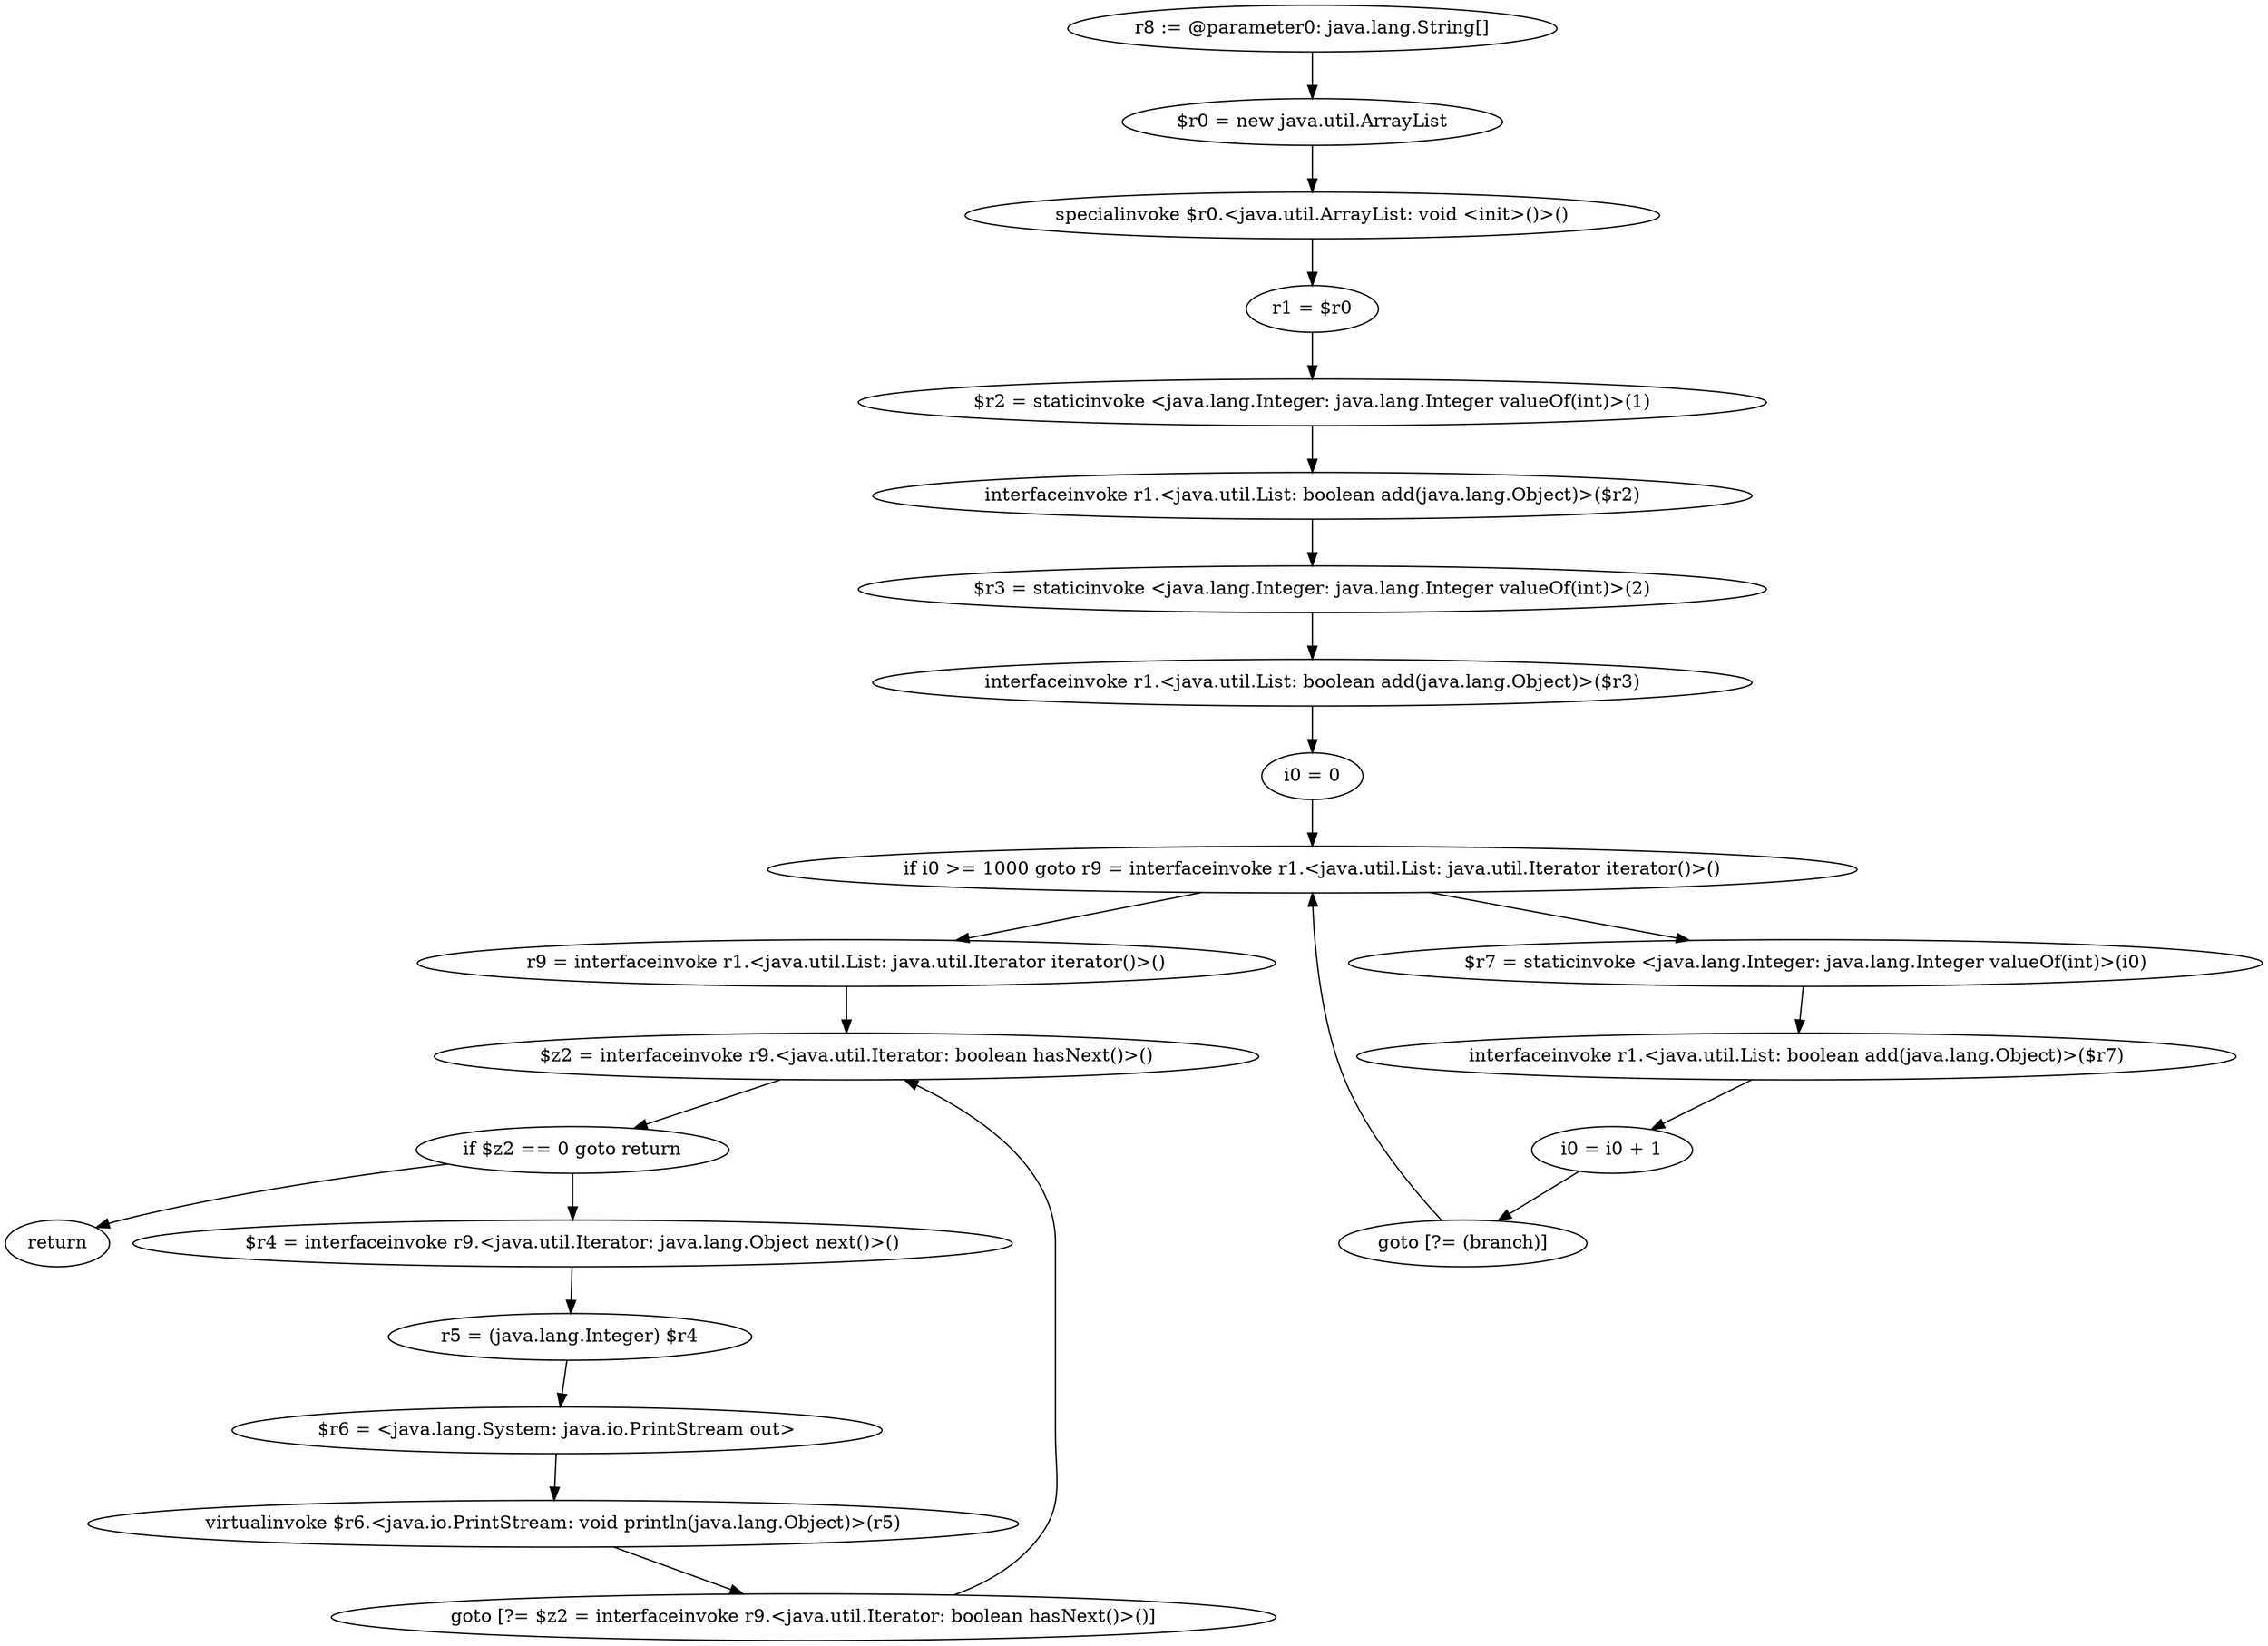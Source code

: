 digraph "unitGraph" {
    "r8 := @parameter0: java.lang.String[]"
    "$r0 = new java.util.ArrayList"
    "specialinvoke $r0.<java.util.ArrayList: void <init>()>()"
    "r1 = $r0"
    "$r2 = staticinvoke <java.lang.Integer: java.lang.Integer valueOf(int)>(1)"
    "interfaceinvoke r1.<java.util.List: boolean add(java.lang.Object)>($r2)"
    "$r3 = staticinvoke <java.lang.Integer: java.lang.Integer valueOf(int)>(2)"
    "interfaceinvoke r1.<java.util.List: boolean add(java.lang.Object)>($r3)"
    "i0 = 0"
    "if i0 >= 1000 goto r9 = interfaceinvoke r1.<java.util.List: java.util.Iterator iterator()>()"
    "$r7 = staticinvoke <java.lang.Integer: java.lang.Integer valueOf(int)>(i0)"
    "interfaceinvoke r1.<java.util.List: boolean add(java.lang.Object)>($r7)"
    "i0 = i0 + 1"
    "goto [?= (branch)]"
    "r9 = interfaceinvoke r1.<java.util.List: java.util.Iterator iterator()>()"
    "$z2 = interfaceinvoke r9.<java.util.Iterator: boolean hasNext()>()"
    "if $z2 == 0 goto return"
    "$r4 = interfaceinvoke r9.<java.util.Iterator: java.lang.Object next()>()"
    "r5 = (java.lang.Integer) $r4"
    "$r6 = <java.lang.System: java.io.PrintStream out>"
    "virtualinvoke $r6.<java.io.PrintStream: void println(java.lang.Object)>(r5)"
    "goto [?= $z2 = interfaceinvoke r9.<java.util.Iterator: boolean hasNext()>()]"
    "return"
    "r8 := @parameter0: java.lang.String[]"->"$r0 = new java.util.ArrayList";
    "$r0 = new java.util.ArrayList"->"specialinvoke $r0.<java.util.ArrayList: void <init>()>()";
    "specialinvoke $r0.<java.util.ArrayList: void <init>()>()"->"r1 = $r0";
    "r1 = $r0"->"$r2 = staticinvoke <java.lang.Integer: java.lang.Integer valueOf(int)>(1)";
    "$r2 = staticinvoke <java.lang.Integer: java.lang.Integer valueOf(int)>(1)"->"interfaceinvoke r1.<java.util.List: boolean add(java.lang.Object)>($r2)";
    "interfaceinvoke r1.<java.util.List: boolean add(java.lang.Object)>($r2)"->"$r3 = staticinvoke <java.lang.Integer: java.lang.Integer valueOf(int)>(2)";
    "$r3 = staticinvoke <java.lang.Integer: java.lang.Integer valueOf(int)>(2)"->"interfaceinvoke r1.<java.util.List: boolean add(java.lang.Object)>($r3)";
    "interfaceinvoke r1.<java.util.List: boolean add(java.lang.Object)>($r3)"->"i0 = 0";
    "i0 = 0"->"if i0 >= 1000 goto r9 = interfaceinvoke r1.<java.util.List: java.util.Iterator iterator()>()";
    "if i0 >= 1000 goto r9 = interfaceinvoke r1.<java.util.List: java.util.Iterator iterator()>()"->"$r7 = staticinvoke <java.lang.Integer: java.lang.Integer valueOf(int)>(i0)";
    "if i0 >= 1000 goto r9 = interfaceinvoke r1.<java.util.List: java.util.Iterator iterator()>()"->"r9 = interfaceinvoke r1.<java.util.List: java.util.Iterator iterator()>()";
    "$r7 = staticinvoke <java.lang.Integer: java.lang.Integer valueOf(int)>(i0)"->"interfaceinvoke r1.<java.util.List: boolean add(java.lang.Object)>($r7)";
    "interfaceinvoke r1.<java.util.List: boolean add(java.lang.Object)>($r7)"->"i0 = i0 + 1";
    "i0 = i0 + 1"->"goto [?= (branch)]";
    "goto [?= (branch)]"->"if i0 >= 1000 goto r9 = interfaceinvoke r1.<java.util.List: java.util.Iterator iterator()>()";
    "r9 = interfaceinvoke r1.<java.util.List: java.util.Iterator iterator()>()"->"$z2 = interfaceinvoke r9.<java.util.Iterator: boolean hasNext()>()";
    "$z2 = interfaceinvoke r9.<java.util.Iterator: boolean hasNext()>()"->"if $z2 == 0 goto return";
    "if $z2 == 0 goto return"->"$r4 = interfaceinvoke r9.<java.util.Iterator: java.lang.Object next()>()";
    "if $z2 == 0 goto return"->"return";
    "$r4 = interfaceinvoke r9.<java.util.Iterator: java.lang.Object next()>()"->"r5 = (java.lang.Integer) $r4";
    "r5 = (java.lang.Integer) $r4"->"$r6 = <java.lang.System: java.io.PrintStream out>";
    "$r6 = <java.lang.System: java.io.PrintStream out>"->"virtualinvoke $r6.<java.io.PrintStream: void println(java.lang.Object)>(r5)";
    "virtualinvoke $r6.<java.io.PrintStream: void println(java.lang.Object)>(r5)"->"goto [?= $z2 = interfaceinvoke r9.<java.util.Iterator: boolean hasNext()>()]";
    "goto [?= $z2 = interfaceinvoke r9.<java.util.Iterator: boolean hasNext()>()]"->"$z2 = interfaceinvoke r9.<java.util.Iterator: boolean hasNext()>()";
}
